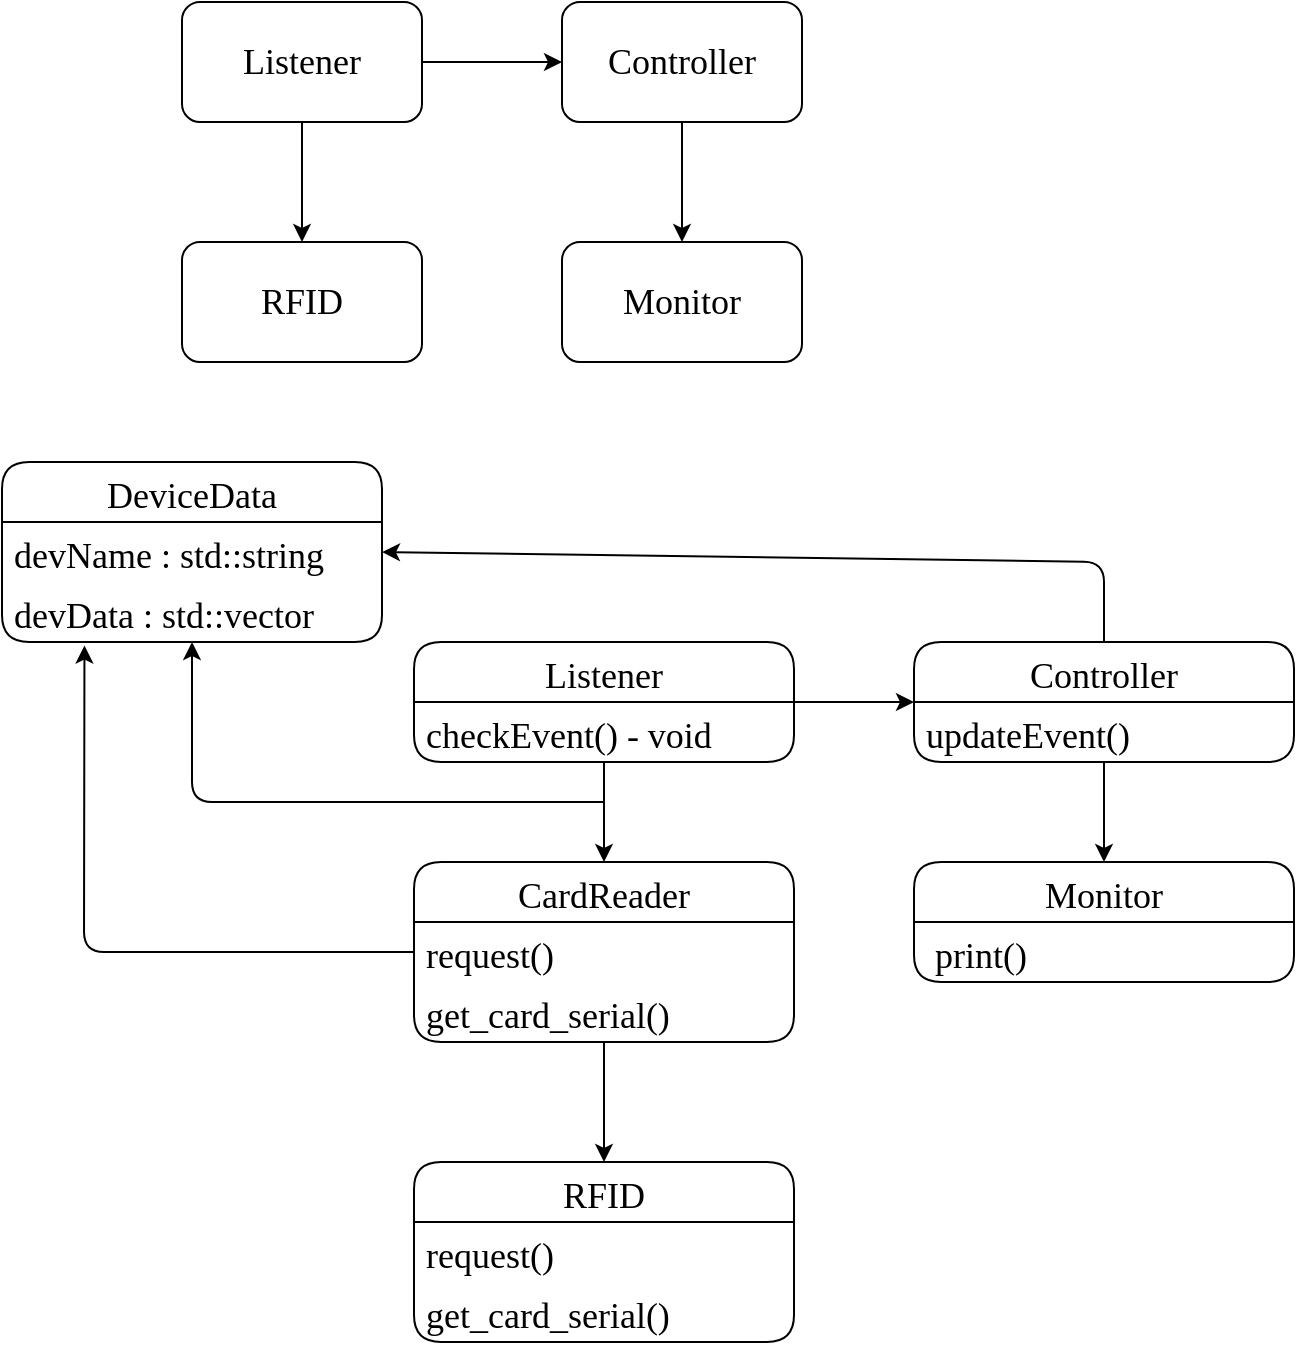 <mxfile>
    <diagram id="JPPdQeqTNjMqZFVH53u1" name="페이지-1">
        <mxGraphModel dx="2296" dy="391" grid="1" gridSize="10" guides="1" tooltips="1" connect="1" arrows="1" fold="1" page="1" pageScale="1" pageWidth="827" pageHeight="1169" math="0" shadow="0">
            <root>
                <mxCell id="0"/>
                <mxCell id="1" parent="0"/>
                <mxCell id="4" style="edgeStyle=none;html=1;exitX=0.5;exitY=1;exitDx=0;exitDy=0;entryX=0.5;entryY=0;entryDx=0;entryDy=0;fontFamily=Comic Sans MS;fontSize=18;rounded=1;" parent="1" source="2" target="3" edge="1">
                    <mxGeometry relative="1" as="geometry"/>
                </mxCell>
                <mxCell id="32" style="edgeStyle=none;rounded=1;html=1;exitX=1;exitY=0.5;exitDx=0;exitDy=0;entryX=0;entryY=0.5;entryDx=0;entryDy=0;fontFamily=Comic Sans MS;fontSize=18;" edge="1" parent="1" source="2" target="31">
                    <mxGeometry relative="1" as="geometry"/>
                </mxCell>
                <mxCell id="2" value="&lt;font face=&quot;Comic Sans MS&quot; style=&quot;font-size: 18px&quot;&gt;Listener&lt;/font&gt;" style="rounded=1;whiteSpace=wrap;html=1;" parent="1" vertex="1">
                    <mxGeometry x="-1500" y="390" width="120" height="60" as="geometry"/>
                </mxCell>
                <mxCell id="3" value="RFID" style="rounded=1;whiteSpace=wrap;html=1;fontFamily=Comic Sans MS;fontSize=18;" parent="1" vertex="1">
                    <mxGeometry x="-1500" y="510" width="120" height="60" as="geometry"/>
                </mxCell>
                <mxCell id="7" value="&lt;font face=&quot;Comic Sans MS&quot; style=&quot;font-size: 18px&quot;&gt;Monitor&lt;/font&gt;" style="rounded=1;whiteSpace=wrap;html=1;" vertex="1" parent="1">
                    <mxGeometry x="-1310" y="510" width="120" height="60" as="geometry"/>
                </mxCell>
                <mxCell id="30" style="edgeStyle=none;rounded=1;html=1;exitX=1;exitY=0.5;exitDx=0;exitDy=0;entryX=0;entryY=0.5;entryDx=0;entryDy=0;fontFamily=Comic Sans MS;fontSize=18;" edge="1" parent="1" source="9" target="27">
                    <mxGeometry relative="1" as="geometry"/>
                </mxCell>
                <mxCell id="38" style="edgeStyle=none;rounded=1;html=1;fontFamily=Comic Sans MS;fontSize=18;" edge="1" parent="1">
                    <mxGeometry relative="1" as="geometry">
                        <mxPoint x="-1289" y="790" as="sourcePoint"/>
                        <mxPoint x="-1495" y="710" as="targetPoint"/>
                        <Array as="points">
                            <mxPoint x="-1495" y="790"/>
                        </Array>
                    </mxGeometry>
                </mxCell>
                <mxCell id="9" value="Listener" style="swimlane;fontStyle=0;childLayout=stackLayout;horizontal=1;startSize=30;horizontalStack=0;resizeParent=1;resizeParentMax=0;resizeLast=0;collapsible=1;marginBottom=0;fontFamily=Comic Sans MS;fontSize=18;rounded=1;" vertex="1" parent="1">
                    <mxGeometry x="-1384" y="710" width="190" height="60" as="geometry"/>
                </mxCell>
                <mxCell id="10" value="checkEvent() - void" style="text;strokeColor=none;fillColor=none;align=left;verticalAlign=middle;spacingLeft=4;spacingRight=4;overflow=hidden;points=[[0,0.5],[1,0.5]];portConstraint=eastwest;rotatable=0;fontFamily=Comic Sans MS;fontSize=18;rounded=1;" vertex="1" parent="9">
                    <mxGeometry y="30" width="190" height="30" as="geometry"/>
                </mxCell>
                <mxCell id="13" value="CardReader" style="swimlane;fontStyle=0;childLayout=stackLayout;horizontal=1;startSize=30;horizontalStack=0;resizeParent=1;resizeParentMax=0;resizeLast=0;collapsible=1;marginBottom=0;fontFamily=Comic Sans MS;fontSize=18;rounded=1;" vertex="1" parent="1">
                    <mxGeometry x="-1384" y="820" width="190" height="90" as="geometry"/>
                </mxCell>
                <mxCell id="14" value="request()" style="text;strokeColor=none;fillColor=none;align=left;verticalAlign=middle;spacingLeft=4;spacingRight=4;overflow=hidden;points=[[0,0.5],[1,0.5]];portConstraint=eastwest;rotatable=0;fontFamily=Comic Sans MS;fontSize=18;rounded=1;" vertex="1" parent="13">
                    <mxGeometry y="30" width="190" height="30" as="geometry"/>
                </mxCell>
                <mxCell id="15" value="get_card_serial()" style="text;strokeColor=none;fillColor=none;align=left;verticalAlign=middle;spacingLeft=4;spacingRight=4;overflow=hidden;points=[[0,0.5],[1,0.5]];portConstraint=eastwest;rotatable=0;fontFamily=Comic Sans MS;fontSize=18;rounded=1;" vertex="1" parent="13">
                    <mxGeometry y="60" width="190" height="30" as="geometry"/>
                </mxCell>
                <mxCell id="17" value="Monitor" style="swimlane;fontStyle=0;childLayout=stackLayout;horizontal=1;startSize=30;horizontalStack=0;resizeParent=1;resizeParentMax=0;resizeLast=0;collapsible=1;marginBottom=0;fontFamily=Comic Sans MS;fontSize=18;rounded=1;" vertex="1" parent="1">
                    <mxGeometry x="-1134" y="820" width="190" height="60" as="geometry"/>
                </mxCell>
                <mxCell id="18" value=" print()" style="text;strokeColor=none;fillColor=none;align=left;verticalAlign=middle;spacingLeft=4;spacingRight=4;overflow=hidden;points=[[0,0.5],[1,0.5]];portConstraint=eastwest;rotatable=0;fontFamily=Comic Sans MS;fontSize=18;rounded=1;" vertex="1" parent="17">
                    <mxGeometry y="30" width="190" height="30" as="geometry"/>
                </mxCell>
                <mxCell id="21" value="" style="endArrow=classic;html=1;fontFamily=Comic Sans MS;fontSize=18;rounded=1;" edge="1" parent="1" target="13">
                    <mxGeometry width="50" height="50" relative="1" as="geometry">
                        <mxPoint x="-1289" y="770" as="sourcePoint"/>
                        <mxPoint x="-1244" y="720" as="targetPoint"/>
                    </mxGeometry>
                </mxCell>
                <mxCell id="41" style="edgeStyle=none;rounded=1;html=1;exitX=0.5;exitY=0;exitDx=0;exitDy=0;entryX=1;entryY=0.5;entryDx=0;entryDy=0;fontFamily=Comic Sans MS;fontSize=18;" edge="1" parent="1" source="27" target="36">
                    <mxGeometry relative="1" as="geometry">
                        <Array as="points">
                            <mxPoint x="-1039" y="670"/>
                        </Array>
                    </mxGeometry>
                </mxCell>
                <mxCell id="27" value="Controller" style="swimlane;fontStyle=0;childLayout=stackLayout;horizontal=1;startSize=30;horizontalStack=0;resizeParent=1;resizeParentMax=0;resizeLast=0;collapsible=1;marginBottom=0;fontFamily=Comic Sans MS;fontSize=18;rounded=1;" vertex="1" parent="1">
                    <mxGeometry x="-1134" y="710" width="190" height="60" as="geometry"/>
                </mxCell>
                <mxCell id="28" value="updateEvent()" style="text;strokeColor=none;fillColor=none;align=left;verticalAlign=middle;spacingLeft=4;spacingRight=4;overflow=hidden;points=[[0,0.5],[1,0.5]];portConstraint=eastwest;rotatable=0;fontFamily=Comic Sans MS;fontSize=18;rounded=1;" vertex="1" parent="27">
                    <mxGeometry y="30" width="190" height="30" as="geometry"/>
                </mxCell>
                <mxCell id="34" style="edgeStyle=none;rounded=1;html=1;exitX=0.5;exitY=1;exitDx=0;exitDy=0;fontFamily=Comic Sans MS;fontSize=18;" edge="1" parent="1" source="31" target="7">
                    <mxGeometry relative="1" as="geometry"/>
                </mxCell>
                <mxCell id="31" value="Controller" style="rounded=1;whiteSpace=wrap;html=1;fontFamily=Comic Sans MS;fontSize=18;" vertex="1" parent="1">
                    <mxGeometry x="-1310" y="390" width="120" height="60" as="geometry"/>
                </mxCell>
                <mxCell id="33" style="edgeStyle=none;rounded=1;html=1;entryX=0.5;entryY=0;entryDx=0;entryDy=0;fontFamily=Comic Sans MS;fontSize=18;" edge="1" parent="1" source="28" target="17">
                    <mxGeometry relative="1" as="geometry"/>
                </mxCell>
                <mxCell id="35" value="DeviceData" style="swimlane;fontStyle=0;childLayout=stackLayout;horizontal=1;startSize=30;horizontalStack=0;resizeParent=1;resizeParentMax=0;resizeLast=0;collapsible=1;marginBottom=0;fontFamily=Comic Sans MS;fontSize=18;rounded=1;" vertex="1" parent="1">
                    <mxGeometry x="-1590" y="620" width="190" height="90" as="geometry"/>
                </mxCell>
                <mxCell id="36" value="devName : std::string" style="text;strokeColor=none;fillColor=none;align=left;verticalAlign=middle;spacingLeft=4;spacingRight=4;overflow=hidden;points=[[0,0.5],[1,0.5]];portConstraint=eastwest;rotatable=0;fontFamily=Comic Sans MS;fontSize=18;rounded=1;" vertex="1" parent="35">
                    <mxGeometry y="30" width="190" height="30" as="geometry"/>
                </mxCell>
                <mxCell id="37" value="devData : std::vector" style="text;strokeColor=none;fillColor=none;align=left;verticalAlign=middle;spacingLeft=4;spacingRight=4;overflow=hidden;points=[[0,0.5],[1,0.5]];portConstraint=eastwest;rotatable=0;fontFamily=Comic Sans MS;fontSize=18;rounded=1;" vertex="1" parent="35">
                    <mxGeometry y="60" width="190" height="30" as="geometry"/>
                </mxCell>
                <mxCell id="39" style="edgeStyle=none;rounded=1;html=1;exitX=0;exitY=0.5;exitDx=0;exitDy=0;entryX=0.217;entryY=1.059;entryDx=0;entryDy=0;entryPerimeter=0;fontFamily=Comic Sans MS;fontSize=18;" edge="1" parent="1" source="14" target="37">
                    <mxGeometry relative="1" as="geometry">
                        <Array as="points">
                            <mxPoint x="-1549" y="865"/>
                        </Array>
                    </mxGeometry>
                </mxCell>
                <mxCell id="42" value="RFID" style="swimlane;fontStyle=0;childLayout=stackLayout;horizontal=1;startSize=30;horizontalStack=0;resizeParent=1;resizeParentMax=0;resizeLast=0;collapsible=1;marginBottom=0;fontFamily=Comic Sans MS;fontSize=18;rounded=1;" vertex="1" parent="1">
                    <mxGeometry x="-1384" y="970" width="190" height="90" as="geometry"/>
                </mxCell>
                <mxCell id="43" value="request()" style="text;strokeColor=none;fillColor=none;align=left;verticalAlign=middle;spacingLeft=4;spacingRight=4;overflow=hidden;points=[[0,0.5],[1,0.5]];portConstraint=eastwest;rotatable=0;fontFamily=Comic Sans MS;fontSize=18;rounded=1;" vertex="1" parent="42">
                    <mxGeometry y="30" width="190" height="30" as="geometry"/>
                </mxCell>
                <mxCell id="44" value="get_card_serial()" style="text;strokeColor=none;fillColor=none;align=left;verticalAlign=middle;spacingLeft=4;spacingRight=4;overflow=hidden;points=[[0,0.5],[1,0.5]];portConstraint=eastwest;rotatable=0;fontFamily=Comic Sans MS;fontSize=18;rounded=1;" vertex="1" parent="42">
                    <mxGeometry y="60" width="190" height="30" as="geometry"/>
                </mxCell>
                <mxCell id="49" value="" style="endArrow=classic;html=1;rounded=1;fontFamily=Comic Sans MS;fontSize=18;entryX=0.5;entryY=0;entryDx=0;entryDy=0;" edge="1" parent="1" target="42">
                    <mxGeometry width="50" height="50" relative="1" as="geometry">
                        <mxPoint x="-1289" y="910" as="sourcePoint"/>
                        <mxPoint x="-1120" y="830" as="targetPoint"/>
                    </mxGeometry>
                </mxCell>
            </root>
        </mxGraphModel>
    </diagram>
</mxfile>